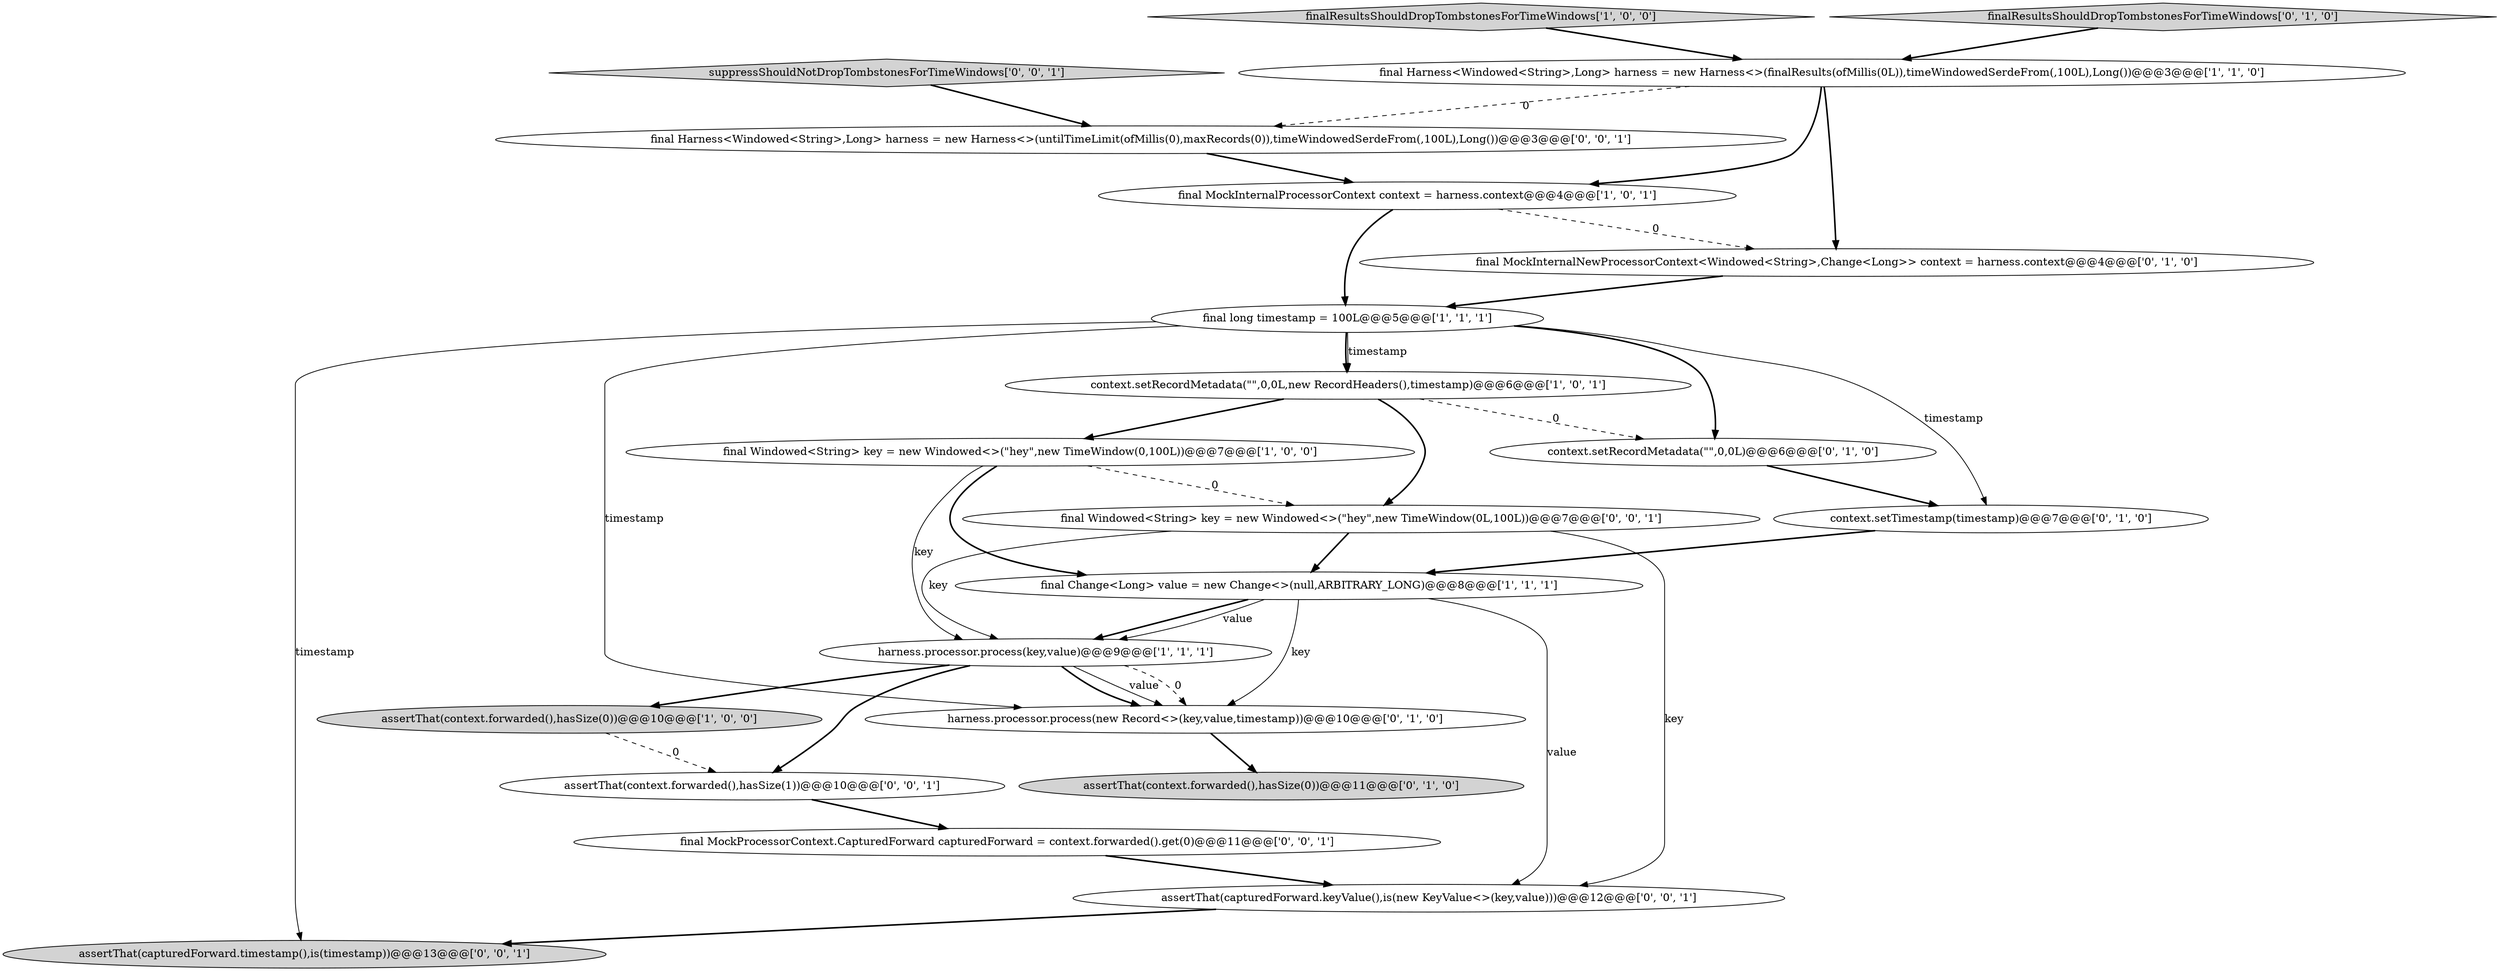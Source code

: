 digraph {
12 [style = filled, label = "context.setTimestamp(timestamp)@@@7@@@['0', '1', '0']", fillcolor = white, shape = ellipse image = "AAA1AAABBB2BBB"];
16 [style = filled, label = "suppressShouldNotDropTombstonesForTimeWindows['0', '0', '1']", fillcolor = lightgray, shape = diamond image = "AAA0AAABBB3BBB"];
8 [style = filled, label = "final long timestamp = 100L@@@5@@@['1', '1', '1']", fillcolor = white, shape = ellipse image = "AAA0AAABBB1BBB"];
11 [style = filled, label = "harness.processor.process(new Record<>(key,value,timestamp))@@@10@@@['0', '1', '0']", fillcolor = white, shape = ellipse image = "AAA1AAABBB2BBB"];
17 [style = filled, label = "final Harness<Windowed<String>,Long> harness = new Harness<>(untilTimeLimit(ofMillis(0),maxRecords(0)),timeWindowedSerdeFrom(,100L),Long())@@@3@@@['0', '0', '1']", fillcolor = white, shape = ellipse image = "AAA0AAABBB3BBB"];
15 [style = filled, label = "assertThat(capturedForward.keyValue(),is(new KeyValue<>(key,value)))@@@12@@@['0', '0', '1']", fillcolor = white, shape = ellipse image = "AAA0AAABBB3BBB"];
6 [style = filled, label = "harness.processor.process(key,value)@@@9@@@['1', '1', '1']", fillcolor = white, shape = ellipse image = "AAA0AAABBB1BBB"];
7 [style = filled, label = "finalResultsShouldDropTombstonesForTimeWindows['1', '0', '0']", fillcolor = lightgray, shape = diamond image = "AAA0AAABBB1BBB"];
21 [style = filled, label = "assertThat(context.forwarded(),hasSize(1))@@@10@@@['0', '0', '1']", fillcolor = white, shape = ellipse image = "AAA0AAABBB3BBB"];
19 [style = filled, label = "final MockProcessorContext.CapturedForward capturedForward = context.forwarded().get(0)@@@11@@@['0', '0', '1']", fillcolor = white, shape = ellipse image = "AAA0AAABBB3BBB"];
14 [style = filled, label = "assertThat(context.forwarded(),hasSize(0))@@@11@@@['0', '1', '0']", fillcolor = lightgray, shape = ellipse image = "AAA0AAABBB2BBB"];
13 [style = filled, label = "final MockInternalNewProcessorContext<Windowed<String>,Change<Long>> context = harness.context@@@4@@@['0', '1', '0']", fillcolor = white, shape = ellipse image = "AAA1AAABBB2BBB"];
2 [style = filled, label = "final MockInternalProcessorContext context = harness.context@@@4@@@['1', '0', '1']", fillcolor = white, shape = ellipse image = "AAA0AAABBB1BBB"];
20 [style = filled, label = "assertThat(capturedForward.timestamp(),is(timestamp))@@@13@@@['0', '0', '1']", fillcolor = lightgray, shape = ellipse image = "AAA0AAABBB3BBB"];
4 [style = filled, label = "context.setRecordMetadata(\"\",0,0L,new RecordHeaders(),timestamp)@@@6@@@['1', '0', '1']", fillcolor = white, shape = ellipse image = "AAA0AAABBB1BBB"];
3 [style = filled, label = "assertThat(context.forwarded(),hasSize(0))@@@10@@@['1', '0', '0']", fillcolor = lightgray, shape = ellipse image = "AAA0AAABBB1BBB"];
0 [style = filled, label = "final Change<Long> value = new Change<>(null,ARBITRARY_LONG)@@@8@@@['1', '1', '1']", fillcolor = white, shape = ellipse image = "AAA0AAABBB1BBB"];
9 [style = filled, label = "finalResultsShouldDropTombstonesForTimeWindows['0', '1', '0']", fillcolor = lightgray, shape = diamond image = "AAA0AAABBB2BBB"];
5 [style = filled, label = "final Harness<Windowed<String>,Long> harness = new Harness<>(finalResults(ofMillis(0L)),timeWindowedSerdeFrom(,100L),Long())@@@3@@@['1', '1', '0']", fillcolor = white, shape = ellipse image = "AAA0AAABBB1BBB"];
1 [style = filled, label = "final Windowed<String> key = new Windowed<>(\"hey\",new TimeWindow(0,100L))@@@7@@@['1', '0', '0']", fillcolor = white, shape = ellipse image = "AAA0AAABBB1BBB"];
18 [style = filled, label = "final Windowed<String> key = new Windowed<>(\"hey\",new TimeWindow(0L,100L))@@@7@@@['0', '0', '1']", fillcolor = white, shape = ellipse image = "AAA0AAABBB3BBB"];
10 [style = filled, label = "context.setRecordMetadata(\"\",0,0L)@@@6@@@['0', '1', '0']", fillcolor = white, shape = ellipse image = "AAA1AAABBB2BBB"];
5->2 [style = bold, label=""];
0->6 [style = bold, label=""];
12->0 [style = bold, label=""];
2->13 [style = dashed, label="0"];
1->18 [style = dashed, label="0"];
8->4 [style = bold, label=""];
1->0 [style = bold, label=""];
8->20 [style = solid, label="timestamp"];
6->11 [style = bold, label=""];
4->10 [style = dashed, label="0"];
3->21 [style = dashed, label="0"];
19->15 [style = bold, label=""];
8->12 [style = solid, label="timestamp"];
11->14 [style = bold, label=""];
18->6 [style = solid, label="key"];
5->13 [style = bold, label=""];
4->1 [style = bold, label=""];
2->8 [style = bold, label=""];
10->12 [style = bold, label=""];
6->21 [style = bold, label=""];
21->19 [style = bold, label=""];
18->15 [style = solid, label="key"];
6->11 [style = solid, label="value"];
6->3 [style = bold, label=""];
0->11 [style = solid, label="key"];
15->20 [style = bold, label=""];
7->5 [style = bold, label=""];
16->17 [style = bold, label=""];
13->8 [style = bold, label=""];
8->4 [style = solid, label="timestamp"];
8->11 [style = solid, label="timestamp"];
0->15 [style = solid, label="value"];
6->11 [style = dashed, label="0"];
0->6 [style = solid, label="value"];
9->5 [style = bold, label=""];
1->6 [style = solid, label="key"];
5->17 [style = dashed, label="0"];
8->10 [style = bold, label=""];
4->18 [style = bold, label=""];
17->2 [style = bold, label=""];
18->0 [style = bold, label=""];
}
